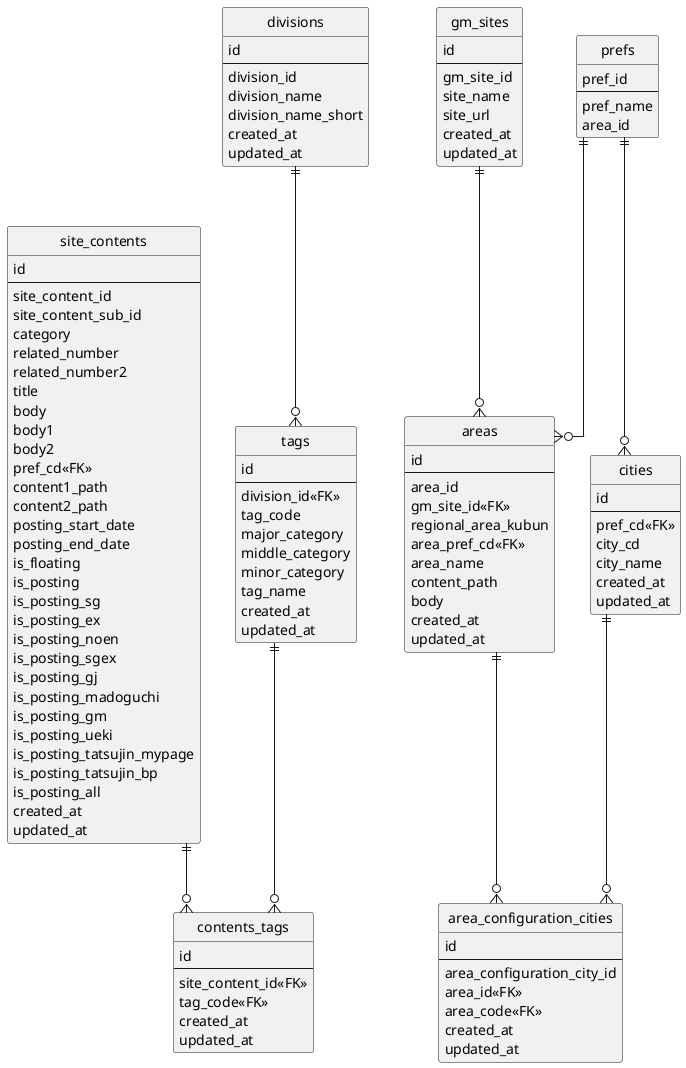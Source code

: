 @startuml yonde
' hide the spot
hide circle

' avoid problems with angled crows feet
skinparam linetype ortho

entity "site_contents" as site_contents {
  id
  --
  site_content_id
  site_content_sub_id
  category
  related_number
  related_number2
  title
  body
  body1
  body2
  pref_cd<<FK>>
  content1_path
  content2_path
  posting_start_date
  posting_end_date
  is_floating
  is_posting
  is_posting_sg
  is_posting_ex
  is_posting_noen
  is_posting_sgex
  is_posting_gj
  is_posting_madoguchi
  is_posting_gm
  is_posting_ueki
  is_posting_tatsujin_mypage
  is_posting_tatsujin_bp
  is_posting_all
  created_at
  updated_at
}


entity "divisions" as divisions {
  id
  --
  division_id
  division_name
  division_name_short
  created_at
  updated_at
}

entity "gm_sites" as gm_sites {
  id
  --
  gm_site_id
  site_name
  site_url
  created_at
  updated_at
}

entity "prefs" as prefs {
  pref_id
  --
  pref_name
  area_id
}


entity "areas" as areas {
  id
  --
  area_id
  gm_site_id<<FK>>
  regional_area_kubun
  area_pref_cd<<FK>>
  area_name
  content_path
  body
  created_at
  updated_at
}

entity "cities" as cities {
  id
  --
  pref_cd<<FK>>
  city_cd
  city_name
  created_at
  updated_at
}

entity "area_configuration_cities" as area_configuration_cities {
  id
  --
  area_configuration_city_id
  area_id<<FK>>
  area_code<<FK>>
  created_at
  updated_at
}

entity "tags" as tags {
  id
  --
  division_id<<FK>>
  tag_code
  major_category
  middle_category
  minor_category
  tag_name
  created_at
  updated_at
}

entity "contents_tags" as contents_tags {
  id
  --
  site_content_id<<FK>>
  tag_code<<FK>>
  created_at
  updated_at
}

divisions ||--o{ tags
tags ||--o{ contents_tags
site_contents ||--o{ contents_tags
gm_sites ||--o{ areas
areas ||--o{ area_configuration_cities
cities ||--o{ area_configuration_cities
prefs ||--o{ areas
prefs ||--o{ cities

@enduml